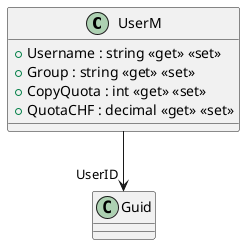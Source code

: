 @startuml
class UserM {
    + Username : string <<get>> <<set>>
    + Group : string <<get>> <<set>>
    + CopyQuota : int <<get>> <<set>>
    + QuotaCHF : decimal <<get>> <<set>>
}
UserM --> "UserID" Guid
@enduml
